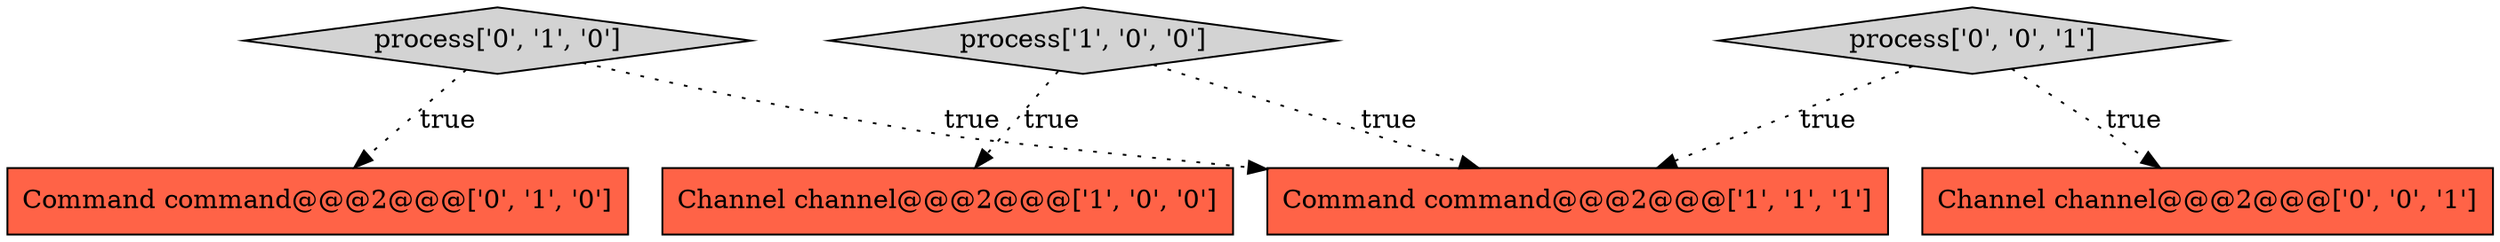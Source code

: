 digraph {
4 [style = filled, label = "Command command@@@2@@@['0', '1', '0']", fillcolor = tomato, shape = box image = "AAA0AAABBB2BBB"];
2 [style = filled, label = "Command command@@@2@@@['1', '1', '1']", fillcolor = tomato, shape = box image = "AAA0AAABBB1BBB"];
1 [style = filled, label = "Channel channel@@@2@@@['1', '0', '0']", fillcolor = tomato, shape = box image = "AAA0AAABBB1BBB"];
0 [style = filled, label = "process['1', '0', '0']", fillcolor = lightgray, shape = diamond image = "AAA0AAABBB1BBB"];
6 [style = filled, label = "Channel channel@@@2@@@['0', '0', '1']", fillcolor = tomato, shape = box image = "AAA0AAABBB3BBB"];
3 [style = filled, label = "process['0', '1', '0']", fillcolor = lightgray, shape = diamond image = "AAA0AAABBB2BBB"];
5 [style = filled, label = "process['0', '0', '1']", fillcolor = lightgray, shape = diamond image = "AAA0AAABBB3BBB"];
0->2 [style = dotted, label="true"];
5->6 [style = dotted, label="true"];
0->1 [style = dotted, label="true"];
3->4 [style = dotted, label="true"];
3->2 [style = dotted, label="true"];
5->2 [style = dotted, label="true"];
}
